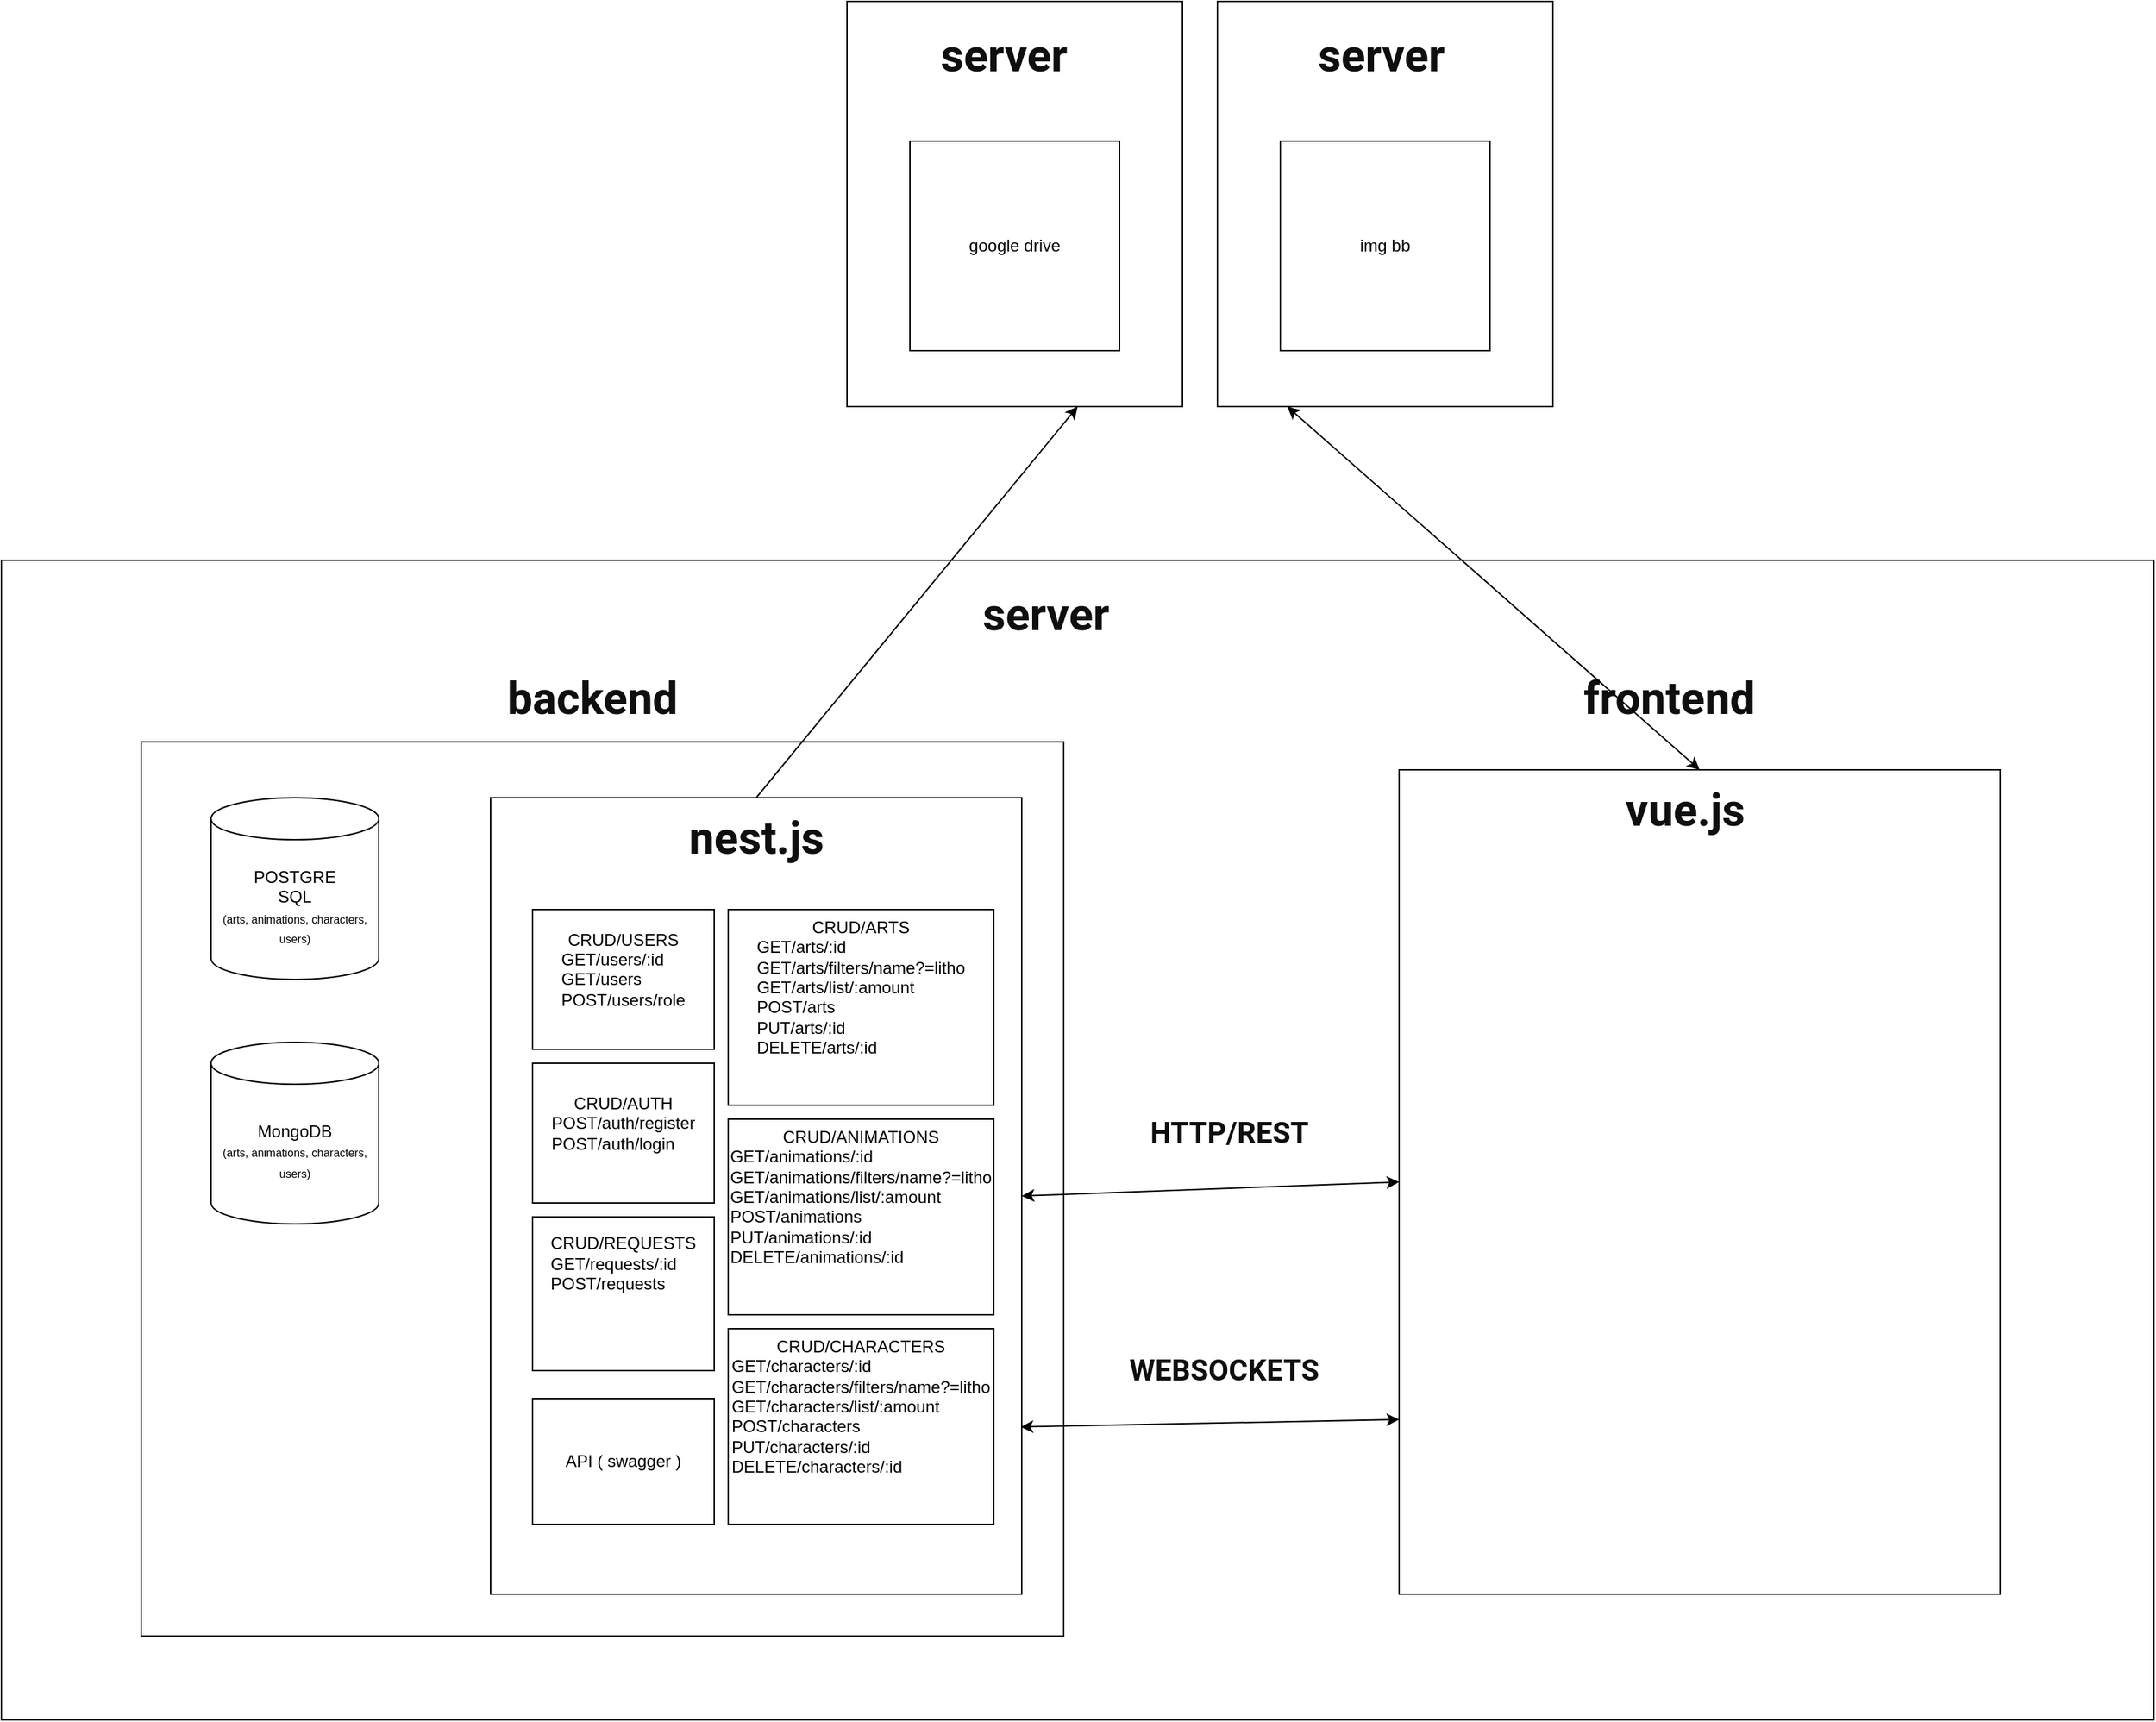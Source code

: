 <mxfile version="26.1.1">
  <diagram name="Page-1" id="Qxy9B3H4Qm6ESKPBz6GG">
    <mxGraphModel dx="356" dy="1293" grid="1" gridSize="10" guides="1" tooltips="1" connect="1" arrows="1" fold="1" page="1" pageScale="1" pageWidth="850" pageHeight="1100" math="0" shadow="0">
      <root>
        <mxCell id="0" />
        <mxCell id="1" parent="0" />
        <mxCell id="HthpFhxTG9hvTSC9DSsg-3" value="" style="rounded=0;whiteSpace=wrap;html=1;" parent="1" vertex="1">
          <mxGeometry x="110" y="80" width="1540" height="830" as="geometry" />
        </mxCell>
        <mxCell id="TzFwUVk6B7lNroVCUPBC-27" value="" style="rounded=0;whiteSpace=wrap;html=1;" vertex="1" parent="1">
          <mxGeometry x="210" y="210" width="660" height="640" as="geometry" />
        </mxCell>
        <mxCell id="TzFwUVk6B7lNroVCUPBC-17" value="" style="rounded=0;whiteSpace=wrap;html=1;" vertex="1" parent="1">
          <mxGeometry x="980" y="-320" width="240" height="290" as="geometry" />
        </mxCell>
        <mxCell id="TzFwUVk6B7lNroVCUPBC-16" value="" style="rounded=0;whiteSpace=wrap;html=1;" vertex="1" parent="1">
          <mxGeometry x="715" y="-320" width="240" height="290" as="geometry" />
        </mxCell>
        <mxCell id="TzFwUVk6B7lNroVCUPBC-3" value="" style="rounded=0;whiteSpace=wrap;html=1;" vertex="1" parent="1">
          <mxGeometry x="460" y="250" width="380" height="570" as="geometry" />
        </mxCell>
        <mxCell id="HthpFhxTG9hvTSC9DSsg-2" value="API ( swagger )" style="rounded=0;whiteSpace=wrap;html=1;" parent="1" vertex="1">
          <mxGeometry x="490" y="680" width="130" height="90" as="geometry" />
        </mxCell>
        <mxCell id="HthpFhxTG9hvTSC9DSsg-4" value="CRUD/USERS&lt;div style=&quot;text-align: left;&quot;&gt;GET/users/:id&lt;/div&gt;&lt;div style=&quot;text-align: left;&quot;&gt;GET/users&lt;/div&gt;&lt;div style=&quot;text-align: left;&quot;&gt;POST/users/role&lt;span style=&quot;color: rgba(0, 0, 0, 0); font-family: monospace; font-size: 0px; text-wrap-mode: nowrap; background-color: transparent;&quot;&gt;%3CmxGraphModel%3E%3Croot%3E%3CmxCell%20id%3D%220%22%2F%3E%3CmxCell%20id%3D%221%22%20parent%3D%220%22%2F%3E%3CmxCell%20id%3D%222%22%20value%3D%22API%20(%20swagger%20)%22%20style%3D%22rounded%3D0%3BwhiteSpace%3Dwrap%3Bhtml%3D1%3B%22%20vertex%3D%221%22%20parent%3D%221%22%3E%3CmxGeometry%20x%3D%22545%22%20y%3D%22170%22%20width%3D%22120%22%20height%3D%2260%22%20as%3D%22geometry%22%2F%3E%3C%2FmxCell%3E%3C%2Froot%3E%3C%2FmxGraphModel%3E&lt;/span&gt;&lt;/div&gt;&lt;div&gt;&lt;div&gt;&lt;br&gt;&lt;/div&gt;&lt;/div&gt;" style="rounded=0;whiteSpace=wrap;html=1;" parent="1" vertex="1">
          <mxGeometry x="490" y="330" width="130" height="100" as="geometry" />
        </mxCell>
        <mxCell id="HthpFhxTG9hvTSC9DSsg-5" value="CRUD/ARTS&lt;div style=&quot;text-align: left;&quot;&gt;GET/arts/:id&lt;/div&gt;&lt;div style=&quot;text-align: left;&quot;&gt;&lt;div&gt;GET/arts/filters/name?=litho&lt;/div&gt;&lt;/div&gt;&lt;div style=&quot;text-align: left;&quot;&gt;GET/arts/list/:amount&lt;/div&gt;&lt;div style=&quot;text-align: left;&quot;&gt;POST/arts&lt;/div&gt;&lt;div style=&quot;text-align: left;&quot;&gt;&lt;span style=&quot;background-color: transparent; color: light-dark(rgb(0, 0, 0), rgb(255, 255, 255));&quot;&gt;PUT/arts/:id&lt;/span&gt;&lt;/div&gt;&lt;div style=&quot;text-align: left;&quot;&gt;DELETE/arts/:id&lt;/div&gt;&lt;div style=&quot;text-align: left;&quot;&gt;&lt;div&gt;&lt;br&gt;&lt;/div&gt;&lt;/div&gt;&lt;div style=&quot;text-align: left;&quot;&gt;&lt;span style=&quot;color: rgba(0, 0, 0, 0); font-family: monospace; font-size: 0px; text-wrap-mode: nowrap; background-color: transparent;&quot;&gt;dwd%3CmxGraphModel%3E%3Croot%3E%3CmxCell%20id%3D%220%22%2F%3E%3CmxCell%20id%3D%221%22%20parent%3D%220%22%2F%3E%3CmxCell%20id%3D%222%22%20value%3D%22API%20(%20swagger%20)%22%20style%3D%22rounded%3D0%3BwhiteSpace%3Dwrap%3Bhtml%3D1%3B%22%20vertex%3D%221%22%20parent%3D%221%22%3E%3CmxGeometry%20x%3D%22545%22%20y%3D%22170%22%20width%3D%22120%22%20height%3D%2260%22%20as%3D%22geometry%22%2F%3E%3C%2FmxCell%3E%3C%2Froot%3E%3C%2FmxGraphModel%3Ewdf&lt;/span&gt;&lt;/div&gt;" style="rounded=0;whiteSpace=wrap;html=1;" parent="1" vertex="1">
          <mxGeometry x="630" y="330" width="190" height="140" as="geometry" />
        </mxCell>
        <mxCell id="HthpFhxTG9hvTSC9DSsg-6" value="CRUD/REQUESTS&lt;div style=&quot;text-align: left;&quot;&gt;GET/requests/:id&lt;/div&gt;&lt;div style=&quot;text-align: left;&quot;&gt;&lt;div&gt;POST/requests&lt;/div&gt;&lt;/div&gt;&lt;div style=&quot;text-align: left;&quot;&gt;&lt;br&gt;&lt;/div&gt;&lt;div style=&quot;text-align: left;&quot;&gt;&lt;div&gt;&lt;br&gt;&lt;/div&gt;&lt;/div&gt;&lt;div style=&quot;text-align: left;&quot;&gt;&lt;span style=&quot;color: rgba(0, 0, 0, 0); font-family: monospace; font-size: 0px; text-wrap-mode: nowrap; background-color: transparent;&quot;&gt;dwd%3CmxGraphModel%3E%3Croot%3E%3CmxCell%20id%3D%220%22%2F%3E%3CmxCell%20id%3D%221%22%20parent%3D%220%22%2F%3E%3CmxCell%20id%3D%222%22%20value%3D%22API%20(%20swagger%20)%22%20style%3D%22rounded%3D0%3BwhiteSpace%3Dwrap%3Bhtml%3D1%3B%22%20vertex%3D%221%22%20parent%3D%221%22%3E%3CmxGeometry%20x%3D%22545%22%20y%3D%22170%22%20width%3D%22120%22%20height%3D%2260%22%20as%3D%22geometry%22%2F%3E%3C%2FmxCell%3E%3C%2Froot%3E%3C%2FmxGraphModel%3Ewdf&lt;/span&gt;&lt;/div&gt;" style="rounded=0;whiteSpace=wrap;html=1;" parent="1" vertex="1">
          <mxGeometry x="490" y="550" width="130" height="110" as="geometry" />
        </mxCell>
        <mxCell id="HthpFhxTG9hvTSC9DSsg-7" value="CRUD/AUTH&lt;br&gt;&lt;div style=&quot;text-align: left;&quot;&gt;POST/auth/register&lt;/div&gt;&lt;div style=&quot;text-align: left;&quot;&gt;POST/auth/login&lt;/div&gt;&lt;div&gt;&lt;div&gt;&lt;br&gt;&lt;/div&gt;&lt;/div&gt;" style="rounded=0;whiteSpace=wrap;html=1;" parent="1" vertex="1">
          <mxGeometry x="490" y="440" width="130" height="100" as="geometry" />
        </mxCell>
        <mxCell id="HthpFhxTG9hvTSC9DSsg-8" value="CRUD/ANIMATIONS&lt;div style=&quot;text-align: left;&quot;&gt;GET/animations/:id&lt;/div&gt;&lt;div style=&quot;text-align: left;&quot;&gt;&lt;div&gt;GET/animations/filters/name?=litho&lt;/div&gt;&lt;/div&gt;&lt;div style=&quot;text-align: left;&quot;&gt;GET/animations/list/:amount&lt;/div&gt;&lt;div style=&quot;text-align: left;&quot;&gt;POST/&lt;span style=&quot;background-color: transparent; color: light-dark(rgb(0, 0, 0), rgb(255, 255, 255));&quot;&gt;animations&lt;/span&gt;&lt;/div&gt;&lt;div style=&quot;text-align: left;&quot;&gt;&lt;span style=&quot;background-color: transparent; color: light-dark(rgb(0, 0, 0), rgb(255, 255, 255));&quot;&gt;PUT/&lt;/span&gt;animations&lt;span style=&quot;background-color: transparent; color: light-dark(rgb(0, 0, 0), rgb(255, 255, 255));&quot;&gt;/:id&lt;/span&gt;&lt;/div&gt;&lt;div style=&quot;text-align: left;&quot;&gt;DELETE/animations/:id&lt;/div&gt;&lt;div style=&quot;text-align: left;&quot;&gt;&lt;div&gt;&lt;br&gt;&lt;/div&gt;&lt;/div&gt;&lt;div style=&quot;text-align: left;&quot;&gt;&lt;span style=&quot;color: rgba(0, 0, 0, 0); font-family: monospace; font-size: 0px; text-wrap-mode: nowrap; background-color: transparent;&quot;&gt;dwd%3CmxGraphModel%3E%3Croot%3E%3CmxCell%20id%3D%220%22%2F%3E%3CmxCell%20id%3D%221%22%20parent%3D%220%22%2F%3E%3CmxCell%20id%3D%222%22%20value%3D%22API%20(%20swagger%20)%22%20style%3D%22rounded%3D0%3BwhiteSpace%3Dwrap%3Bhtml%3D1%3B%22%20vertex%3D%221%22%20parent%3D%221%22%3E%3CmxGeometry%20x%3D%22545%22%20y%3D%22170%22%20width%3D%22120%22%20height%3D%2260%22%20as%3D%22geometry%22%2F%3E%3C%2FmxCell%3E%3C%2Froot%3E%3C%2FmxGraphModel%3Ewdf&lt;/span&gt;&lt;/div&gt;" style="rounded=0;whiteSpace=wrap;html=1;" parent="1" vertex="1">
          <mxGeometry x="630" y="480" width="190" height="140" as="geometry" />
        </mxCell>
        <mxCell id="HthpFhxTG9hvTSC9DSsg-9" value="CRUD/CHARACTERS&lt;div style=&quot;text-align: left;&quot;&gt;GET/characters/:id&lt;/div&gt;&lt;div style=&quot;text-align: left;&quot;&gt;&lt;div&gt;GET/characters/filters/name?=litho&lt;/div&gt;&lt;/div&gt;&lt;div style=&quot;text-align: left;&quot;&gt;GET/characters/list/:amount&lt;/div&gt;&lt;div style=&quot;text-align: left;&quot;&gt;POST/&lt;span style=&quot;background-color: transparent; color: light-dark(rgb(0, 0, 0), rgb(255, 255, 255));&quot;&gt;characters&lt;/span&gt;&lt;/div&gt;&lt;div style=&quot;text-align: left;&quot;&gt;&lt;span style=&quot;background-color: transparent; color: light-dark(rgb(0, 0, 0), rgb(255, 255, 255));&quot;&gt;PUT/&lt;/span&gt;characters&lt;span style=&quot;background-color: transparent; color: light-dark(rgb(0, 0, 0), rgb(255, 255, 255));&quot;&gt;/:id&lt;/span&gt;&lt;/div&gt;&lt;div style=&quot;text-align: left;&quot;&gt;DELETE/characters/:id&lt;/div&gt;&lt;div style=&quot;text-align: left;&quot;&gt;&lt;div&gt;&lt;br&gt;&lt;/div&gt;&lt;/div&gt;&lt;div style=&quot;text-align: left;&quot;&gt;&lt;span style=&quot;color: rgba(0, 0, 0, 0); font-family: monospace; font-size: 0px; text-wrap-mode: nowrap; background-color: transparent;&quot;&gt;dwd%3CmxGraphModel%3E%3Croot%3E%3CmxCell%20id%3D%220%22%2F%3E%3CmxCell%20id%3D%221%22%20parent%3D%220%22%2F%3E%3CmxCell%20id%3D%222%22%20value%3D%22API%20(%20swagger%20)%22%20style%3D%22rounded%3D0%3BwhiteSpace%3Dwrap%3Bhtml%3D1%3B%22%20vertex%3D%221%22%20parent%3D%221%22%3E%3CmxGeometry%20x%3D%22545%22%20y%3D%22170%22%20width%3D%22120%22%20height%3D%2260%22%20as%3D%22geometry%22%2F%3E%3C%2FmxCell%3E%3C%2Froot%3E%3C%2FmxGraphModel%3Ewdf&lt;/span&gt;&lt;/div&gt;" style="rounded=0;whiteSpace=wrap;html=1;" parent="1" vertex="1">
          <mxGeometry x="630" y="630" width="190" height="140" as="geometry" />
        </mxCell>
        <mxCell id="HthpFhxTG9hvTSC9DSsg-11" value="POSTGRE&lt;div&gt;&lt;span style=&quot;background-color: transparent; color: light-dark(rgb(0, 0, 0), rgb(255, 255, 255));&quot;&gt;SQL&lt;/span&gt;&lt;/div&gt;&lt;div&gt;&lt;span style=&quot;background-color: transparent; color: light-dark(rgb(0, 0, 0), rgb(255, 255, 255));&quot;&gt;&lt;font style=&quot;font-size: 8px;&quot;&gt;(arts, animations, characters, users)&lt;/font&gt;&lt;/span&gt;&lt;/div&gt;" style="shape=cylinder3;whiteSpace=wrap;html=1;boundedLbl=1;backgroundOutline=1;size=15;" parent="1" vertex="1">
          <mxGeometry x="260" y="250" width="120" height="130" as="geometry" />
        </mxCell>
        <mxCell id="HthpFhxTG9hvTSC9DSsg-12" value="google drive" style="whiteSpace=wrap;html=1;aspect=fixed;" parent="1" vertex="1">
          <mxGeometry x="760" y="-220" width="150" height="150" as="geometry" />
        </mxCell>
        <mxCell id="HthpFhxTG9hvTSC9DSsg-13" value="img bb" style="whiteSpace=wrap;html=1;aspect=fixed;" parent="1" vertex="1">
          <mxGeometry x="1025" y="-220" width="150" height="150" as="geometry" />
        </mxCell>
        <mxCell id="TzFwUVk6B7lNroVCUPBC-4" value="&lt;h1 class=&quot;style-scope ytd-watch-metadata&quot; style=&quot;margin: 0px; padding: 0px; border: 0px; background: rgb(255, 255, 255); word-break: break-word; font-family: Roboto, Arial, sans-serif; font-size: 2rem; line-height: 2.8rem; font-weight: 700; overflow: hidden; max-height: 5.6rem; -webkit-line-clamp: 2; display: -webkit-box; -webkit-box-orient: vertical; text-overflow: ellipsis; white-space: normal; color: rgb(15, 15, 15); font-style: normal; font-variant-ligatures: normal; font-variant-caps: normal; letter-spacing: normal; orphans: 2; text-align: start; text-indent: 0px; text-transform: none; widows: 2; word-spacing: 0px; -webkit-text-stroke-width: 0px; text-decoration-thickness: initial; text-decoration-style: initial; text-decoration-color: initial;&quot;&gt;nest.js&lt;/h1&gt;" style="text;whiteSpace=wrap;html=1;" vertex="1" parent="1">
          <mxGeometry x="600" y="250" width="110" height="60" as="geometry" />
        </mxCell>
        <mxCell id="TzFwUVk6B7lNroVCUPBC-8" value="&lt;h1 class=&quot;style-scope ytd-watch-metadata&quot; style=&quot;margin: 0px; padding: 0px; border: 0px; background: rgb(255, 255, 255); word-break: break-word; font-family: Roboto, Arial, sans-serif; font-size: 2rem; line-height: 2.8rem; font-weight: 700; overflow: hidden; max-height: 5.6rem; -webkit-line-clamp: 2; display: -webkit-box; -webkit-box-orient: vertical; text-overflow: ellipsis; white-space: normal; color: rgb(15, 15, 15); font-style: normal; font-variant-ligatures: normal; font-variant-caps: normal; letter-spacing: normal; orphans: 2; text-align: start; text-indent: 0px; text-transform: none; widows: 2; word-spacing: 0px; -webkit-text-stroke-width: 0px; text-decoration-thickness: initial; text-decoration-style: initial; text-decoration-color: initial;&quot;&gt;server&lt;/h1&gt;" style="text;whiteSpace=wrap;html=1;" vertex="1" parent="1">
          <mxGeometry x="810" y="90" width="110" height="70" as="geometry" />
        </mxCell>
        <mxCell id="TzFwUVk6B7lNroVCUPBC-9" value="&lt;h1 class=&quot;style-scope ytd-watch-metadata&quot; style=&quot;margin: 0px; padding: 0px; border: 0px; background: rgb(255, 255, 255); word-break: break-word; font-family: Roboto, Arial, sans-serif; font-size: 2rem; line-height: 2.8rem; font-weight: 700; overflow: hidden; max-height: 5.6rem; -webkit-line-clamp: 2; display: -webkit-box; -webkit-box-orient: vertical; text-overflow: ellipsis; white-space: normal; color: rgb(15, 15, 15); font-style: normal; font-variant-ligatures: normal; font-variant-caps: normal; letter-spacing: normal; orphans: 2; text-align: start; text-indent: 0px; text-transform: none; widows: 2; word-spacing: 0px; -webkit-text-stroke-width: 0px; text-decoration-thickness: initial; text-decoration-style: initial; text-decoration-color: initial;&quot;&gt;backend&lt;/h1&gt;" style="text;whiteSpace=wrap;html=1;" vertex="1" parent="1">
          <mxGeometry x="470" y="150" width="150" height="70" as="geometry" />
        </mxCell>
        <mxCell id="TzFwUVk6B7lNroVCUPBC-10" value="&lt;h1 class=&quot;style-scope ytd-watch-metadata&quot; style=&quot;margin: 0px; padding: 0px; border: 0px; background: rgb(255, 255, 255); word-break: break-word; font-family: Roboto, Arial, sans-serif; font-size: 2rem; line-height: 2.8rem; font-weight: 700; overflow: hidden; max-height: 5.6rem; -webkit-line-clamp: 2; display: -webkit-box; -webkit-box-orient: vertical; text-overflow: ellipsis; white-space: normal; color: rgb(15, 15, 15); font-style: normal; font-variant-ligatures: normal; font-variant-caps: normal; letter-spacing: normal; orphans: 2; text-align: start; text-indent: 0px; text-transform: none; widows: 2; word-spacing: 0px; -webkit-text-stroke-width: 0px; text-decoration-thickness: initial; text-decoration-style: initial; text-decoration-color: initial;&quot;&gt;frontend&lt;/h1&gt;" style="text;whiteSpace=wrap;html=1;" vertex="1" parent="1">
          <mxGeometry x="1240" y="150" width="150" height="70" as="geometry" />
        </mxCell>
        <mxCell id="TzFwUVk6B7lNroVCUPBC-11" value="" style="rounded=0;whiteSpace=wrap;html=1;" vertex="1" parent="1">
          <mxGeometry x="1110" y="230" width="430" height="590" as="geometry" />
        </mxCell>
        <mxCell id="TzFwUVk6B7lNroVCUPBC-12" value="&lt;h1 class=&quot;style-scope ytd-watch-metadata&quot; style=&quot;margin: 0px; padding: 0px; border: 0px; background: rgb(255, 255, 255); word-break: break-word; font-family: Roboto, Arial, sans-serif; font-size: 2rem; line-height: 2.8rem; font-weight: 700; overflow: hidden; max-height: 5.6rem; -webkit-line-clamp: 2; display: -webkit-box; -webkit-box-orient: vertical; text-overflow: ellipsis; white-space: normal; color: rgb(15, 15, 15); font-style: normal; font-variant-ligatures: normal; font-variant-caps: normal; letter-spacing: normal; orphans: 2; text-align: start; text-indent: 0px; text-transform: none; widows: 2; word-spacing: 0px; -webkit-text-stroke-width: 0px; text-decoration-thickness: initial; text-decoration-style: initial; text-decoration-color: initial;&quot;&gt;vue.js&lt;/h1&gt;" style="text;whiteSpace=wrap;html=1;" vertex="1" parent="1">
          <mxGeometry x="1270" y="230" width="110" height="70" as="geometry" />
        </mxCell>
        <mxCell id="TzFwUVk6B7lNroVCUPBC-13" value="" style="endArrow=classic;html=1;rounded=0;exitX=0.5;exitY=0;exitDx=0;exitDy=0;" edge="1" parent="1" source="TzFwUVk6B7lNroVCUPBC-3">
          <mxGeometry width="50" height="50" relative="1" as="geometry">
            <mxPoint x="920" y="200" as="sourcePoint" />
            <mxPoint x="880" y="-30" as="targetPoint" />
          </mxGeometry>
        </mxCell>
        <mxCell id="TzFwUVk6B7lNroVCUPBC-15" value="" style="endArrow=classic;startArrow=classic;html=1;rounded=0;entryX=0.5;entryY=0;entryDx=0;entryDy=0;" edge="1" parent="1" target="TzFwUVk6B7lNroVCUPBC-12">
          <mxGeometry width="50" height="50" relative="1" as="geometry">
            <mxPoint x="1030" y="-30" as="sourcePoint" />
            <mxPoint x="1080" as="targetPoint" />
          </mxGeometry>
        </mxCell>
        <mxCell id="TzFwUVk6B7lNroVCUPBC-18" value="&lt;h1 class=&quot;style-scope ytd-watch-metadata&quot; style=&quot;margin: 0px; padding: 0px; border: 0px; background: rgb(255, 255, 255); word-break: break-word; font-family: Roboto, Arial, sans-serif; font-size: 2rem; line-height: 2.8rem; font-weight: 700; overflow: hidden; max-height: 5.6rem; -webkit-line-clamp: 2; display: -webkit-box; -webkit-box-orient: vertical; text-overflow: ellipsis; white-space: normal; color: rgb(15, 15, 15); font-style: normal; font-variant-ligatures: normal; font-variant-caps: normal; letter-spacing: normal; orphans: 2; text-align: start; text-indent: 0px; text-transform: none; widows: 2; word-spacing: 0px; -webkit-text-stroke-width: 0px; text-decoration-thickness: initial; text-decoration-style: initial; text-decoration-color: initial;&quot;&gt;server&lt;/h1&gt;" style="text;whiteSpace=wrap;html=1;" vertex="1" parent="1">
          <mxGeometry x="780" y="-310" width="110" height="70" as="geometry" />
        </mxCell>
        <mxCell id="TzFwUVk6B7lNroVCUPBC-19" value="&lt;h1 class=&quot;style-scope ytd-watch-metadata&quot; style=&quot;margin: 0px; padding: 0px; border: 0px; background: rgb(255, 255, 255); word-break: break-word; font-family: Roboto, Arial, sans-serif; font-size: 2rem; line-height: 2.8rem; font-weight: 700; overflow: hidden; max-height: 5.6rem; -webkit-line-clamp: 2; display: -webkit-box; -webkit-box-orient: vertical; text-overflow: ellipsis; white-space: normal; color: rgb(15, 15, 15); font-style: normal; font-variant-ligatures: normal; font-variant-caps: normal; letter-spacing: normal; orphans: 2; text-align: start; text-indent: 0px; text-transform: none; widows: 2; word-spacing: 0px; -webkit-text-stroke-width: 0px; text-decoration-thickness: initial; text-decoration-style: initial; text-decoration-color: initial;&quot;&gt;server&lt;/h1&gt;" style="text;whiteSpace=wrap;html=1;" vertex="1" parent="1">
          <mxGeometry x="1050" y="-310" width="110" height="70" as="geometry" />
        </mxCell>
        <mxCell id="TzFwUVk6B7lNroVCUPBC-20" value="" style="endArrow=classic;startArrow=classic;html=1;rounded=0;exitX=0;exitY=0.5;exitDx=0;exitDy=0;entryX=1;entryY=0.5;entryDx=0;entryDy=0;" edge="1" parent="1" source="TzFwUVk6B7lNroVCUPBC-11" target="TzFwUVk6B7lNroVCUPBC-3">
          <mxGeometry width="50" height="50" relative="1" as="geometry">
            <mxPoint x="970" y="580" as="sourcePoint" />
            <mxPoint x="1020" y="530" as="targetPoint" />
          </mxGeometry>
        </mxCell>
        <mxCell id="TzFwUVk6B7lNroVCUPBC-21" value="&lt;h1 class=&quot;style-scope ytd-watch-metadata&quot; style=&quot;margin: 0px; padding: 0px; border: 0px; background: rgb(255, 255, 255); word-break: break-word; font-family: Roboto, Arial, sans-serif; line-height: 2.8rem; font-weight: 700; overflow: hidden; max-height: 5.6rem; -webkit-line-clamp: 2; display: -webkit-box; -webkit-box-orient: vertical; text-overflow: ellipsis; white-space: normal; color: rgb(15, 15, 15); font-style: normal; font-variant-ligatures: normal; font-variant-caps: normal; letter-spacing: normal; orphans: 2; text-align: start; text-indent: 0px; text-transform: none; widows: 2; word-spacing: 0px; -webkit-text-stroke-width: 0px; text-decoration-thickness: initial; text-decoration-style: initial; text-decoration-color: initial;&quot;&gt;&lt;font style=&quot;font-size: 21px;&quot;&gt;HTTP/REST&lt;/font&gt;&lt;/h1&gt;" style="text;whiteSpace=wrap;html=1;strokeWidth=1;" vertex="1" parent="1">
          <mxGeometry x="930" y="460" width="120" height="70" as="geometry" />
        </mxCell>
        <mxCell id="TzFwUVk6B7lNroVCUPBC-22" value="" style="endArrow=classic;startArrow=classic;html=1;rounded=0;exitX=0;exitY=0.5;exitDx=0;exitDy=0;entryX=0.998;entryY=0.79;entryDx=0;entryDy=0;entryPerimeter=0;" edge="1" parent="1" target="TzFwUVk6B7lNroVCUPBC-3">
          <mxGeometry width="50" height="50" relative="1" as="geometry">
            <mxPoint x="1110" y="695" as="sourcePoint" />
            <mxPoint x="870" y="695" as="targetPoint" />
          </mxGeometry>
        </mxCell>
        <mxCell id="TzFwUVk6B7lNroVCUPBC-23" value="&lt;h1 class=&quot;style-scope ytd-watch-metadata&quot; style=&quot;margin: 0px; padding: 0px; border: 0px; background: rgb(255, 255, 255); word-break: break-word; font-family: Roboto, Arial, sans-serif; line-height: 2.8rem; font-weight: 700; overflow: hidden; max-height: 5.6rem; -webkit-line-clamp: 2; display: -webkit-box; -webkit-box-orient: vertical; text-overflow: ellipsis; white-space: normal; color: rgb(15, 15, 15); font-style: normal; font-variant-ligatures: normal; font-variant-caps: normal; letter-spacing: normal; orphans: 2; text-align: start; text-indent: 0px; text-transform: none; widows: 2; word-spacing: 0px; -webkit-text-stroke-width: 0px; text-decoration-thickness: initial; text-decoration-style: initial; text-decoration-color: initial;&quot;&gt;&lt;font style=&quot;font-size: 21px;&quot;&gt;WEBSOCKETS&lt;/font&gt;&lt;/h1&gt;" style="text;whiteSpace=wrap;html=1;strokeWidth=1;" vertex="1" parent="1">
          <mxGeometry x="915" y="630" width="160" height="70" as="geometry" />
        </mxCell>
        <mxCell id="TzFwUVk6B7lNroVCUPBC-29" value="MongoDB&lt;div&gt;&lt;span style=&quot;font-size: 8px;&quot;&gt;(arts, animations, characters, users)&lt;/span&gt;&lt;/div&gt;" style="shape=cylinder3;whiteSpace=wrap;html=1;boundedLbl=1;backgroundOutline=1;size=15;" vertex="1" parent="1">
          <mxGeometry x="260" y="425" width="120" height="130" as="geometry" />
        </mxCell>
      </root>
    </mxGraphModel>
  </diagram>
</mxfile>
